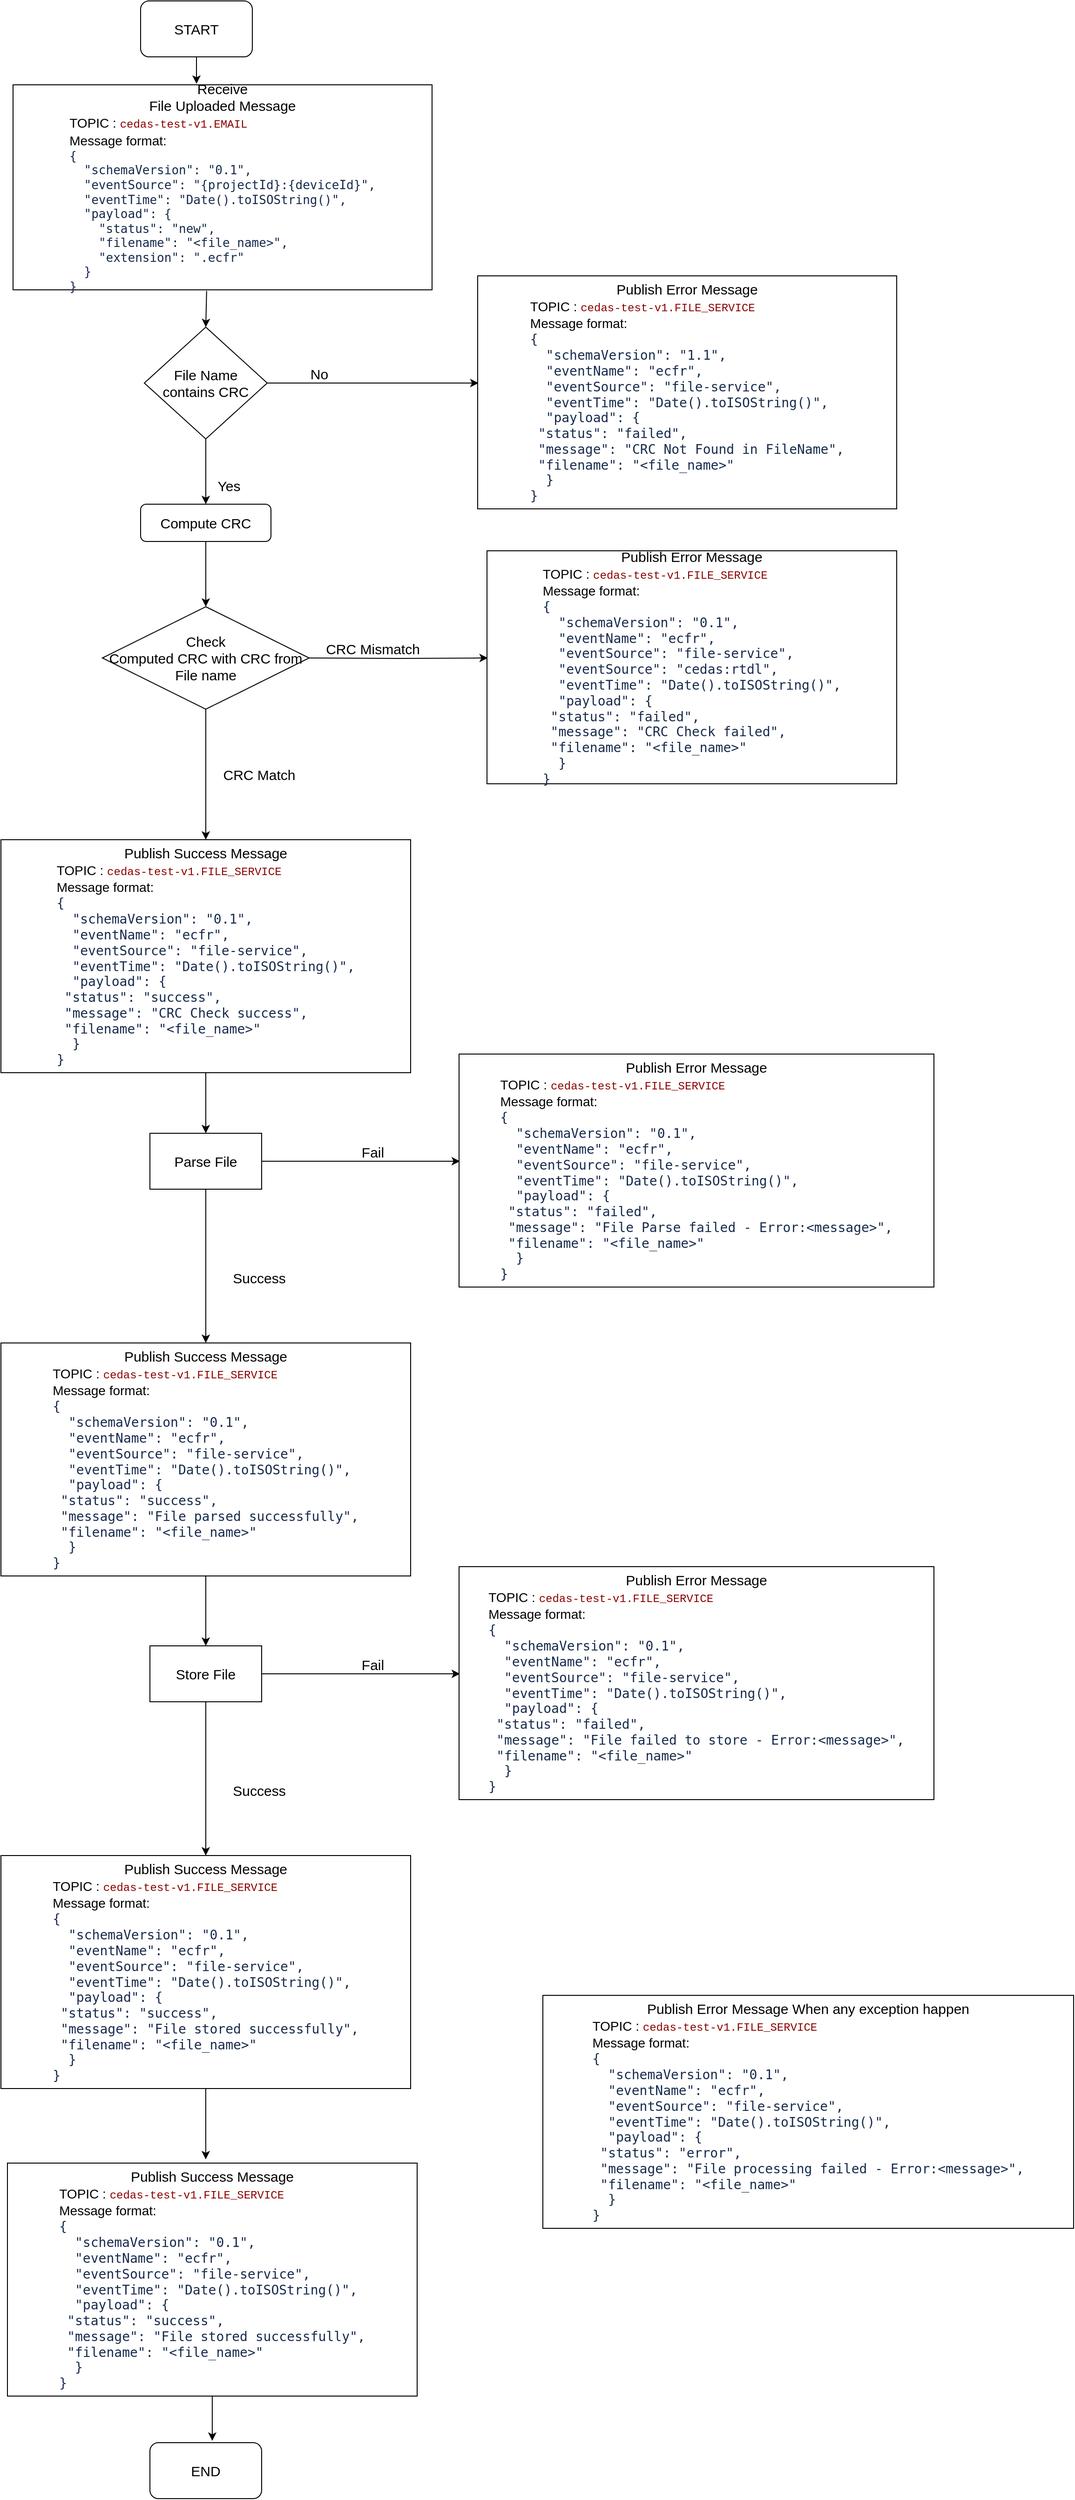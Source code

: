 <mxfile version="12.6.5" type="github">
  <diagram id="6WdQNFewNc1khkmcoBYZ" name="Page-1">
    <mxGraphModel dx="1006" dy="565" grid="1" gridSize="10" guides="1" tooltips="1" connect="1" arrows="1" fold="1" page="1" pageScale="1" pageWidth="850" pageHeight="1100" math="0" shadow="0">
      <root>
        <mxCell id="0"/>
        <mxCell id="1" parent="0"/>
        <mxCell id="ZElb9SdDPXtM1rfK_ozZ-1" value="&lt;font style=&quot;font-size: 15px&quot;&gt;Receive&lt;br&gt;File Uploaded Message&lt;br&gt;&lt;div style=&quot;text-align: left&quot;&gt;&lt;span style=&quot;font-size: 14px&quot;&gt;TOPIC :&amp;nbsp;&lt;/span&gt;&lt;span style=&quot;color: rgb(139 , 0 , 0) ; background-color: rgb(255 , 255 , 254) ; font-family: &amp;#34;menlo&amp;#34; , &amp;#34;monaco&amp;#34; , &amp;#34;courier new&amp;#34; , monospace ; font-size: 12px ; white-space: pre&quot;&gt;cedas-test-v1.EMAIL&lt;/span&gt;&lt;span style=&quot;font-size: 14px&quot;&gt;&lt;br&gt;&lt;/span&gt;&lt;span style=&quot;font-size: 14px&quot;&gt;Message format:&amp;nbsp;&lt;/span&gt;&lt;/div&gt;&lt;/font&gt;&lt;pre style=&quot;margin-top: 0px ; margin-bottom: 0px ; white-space: pre-wrap ; color: rgb(23 , 43 , 77) ; text-align: left ; font-size: 13px&quot;&gt;{&lt;br&gt;  &quot;schemaVersion&quot;: &quot;0.1&quot;,&lt;br&gt;  &quot;eventSource&quot;: &quot;{projectId}:{deviceId}&quot;,&lt;br&gt;  &quot;eventTime&quot;: &quot;Date().toISOString()&quot;,&lt;br&gt;  &quot;payload&quot;: {&lt;/pre&gt;&lt;pre style=&quot;margin-top: 0px ; margin-bottom: 0px ; white-space: pre-wrap ; color: rgb(23 , 43 , 77) ; text-align: left ; font-size: 13px&quot;&gt;    &quot;status&quot;: &quot;new&quot;,&lt;br&gt;    &quot;filename&quot;: &quot;&amp;lt;file_name&amp;gt;&quot;,&lt;/pre&gt;&lt;pre style=&quot;margin-top: 0px ; margin-bottom: 0px ; white-space: pre-wrap ; color: rgb(23 , 43 , 77) ; text-align: left ; font-size: 13px&quot;&gt;    &quot;extension&quot;: &quot;.ecfr&quot;&lt;br&gt;  }&lt;br&gt;}&lt;/pre&gt;" style="rounded=0;whiteSpace=wrap;html=1;" parent="1" vertex="1">
          <mxGeometry x="353" y="90" width="450" height="220" as="geometry"/>
        </mxCell>
        <mxCell id="ZElb9SdDPXtM1rfK_ozZ-9" value="" style="edgeStyle=orthogonalEdgeStyle;rounded=0;orthogonalLoop=1;jettySize=auto;html=1;" parent="1" source="ZElb9SdDPXtM1rfK_ozZ-5" target="ZElb9SdDPXtM1rfK_ozZ-8" edge="1">
          <mxGeometry relative="1" as="geometry"/>
        </mxCell>
        <mxCell id="ZElb9SdDPXtM1rfK_ozZ-12" style="edgeStyle=orthogonalEdgeStyle;rounded=0;orthogonalLoop=1;jettySize=auto;html=1;entryX=0.002;entryY=0.46;entryDx=0;entryDy=0;entryPerimeter=0;" parent="1" source="ZElb9SdDPXtM1rfK_ozZ-5" target="ZElb9SdDPXtM1rfK_ozZ-11" edge="1">
          <mxGeometry relative="1" as="geometry"/>
        </mxCell>
        <mxCell id="ZElb9SdDPXtM1rfK_ozZ-5" value="&lt;font style=&quot;font-size: 15px&quot;&gt;File Name &lt;br&gt;contains CRC&lt;/font&gt;" style="rhombus;whiteSpace=wrap;html=1;" parent="1" vertex="1">
          <mxGeometry x="494" y="350" width="132" height="120" as="geometry"/>
        </mxCell>
        <mxCell id="ZElb9SdDPXtM1rfK_ozZ-6" value="" style="endArrow=classic;html=1;exitX=0.462;exitY=1.005;exitDx=0;exitDy=0;exitPerimeter=0;entryX=0.5;entryY=0;entryDx=0;entryDy=0;" parent="1" source="ZElb9SdDPXtM1rfK_ozZ-1" target="ZElb9SdDPXtM1rfK_ozZ-5" edge="1">
          <mxGeometry width="50" height="50" relative="1" as="geometry">
            <mxPoint x="420" y="380" as="sourcePoint"/>
            <mxPoint x="558" y="340" as="targetPoint"/>
          </mxGeometry>
        </mxCell>
        <mxCell id="ZElb9SdDPXtM1rfK_ozZ-16" style="edgeStyle=orthogonalEdgeStyle;rounded=0;orthogonalLoop=1;jettySize=auto;html=1;entryX=0.5;entryY=0;entryDx=0;entryDy=0;" parent="1" source="ZElb9SdDPXtM1rfK_ozZ-8" target="ZElb9SdDPXtM1rfK_ozZ-14" edge="1">
          <mxGeometry relative="1" as="geometry"/>
        </mxCell>
        <mxCell id="ZElb9SdDPXtM1rfK_ozZ-8" value="&lt;font style=&quot;font-size: 15px&quot;&gt;Compute CRC&lt;br&gt;&lt;/font&gt;" style="rounded=1;whiteSpace=wrap;html=1;" parent="1" vertex="1">
          <mxGeometry x="490" y="540" width="140" height="40" as="geometry"/>
        </mxCell>
        <mxCell id="ZElb9SdDPXtM1rfK_ozZ-10" value="&lt;font style=&quot;font-size: 15px&quot;&gt;Yes&lt;/font&gt;" style="text;html=1;strokeColor=none;fillColor=none;align=center;verticalAlign=middle;whiteSpace=wrap;rounded=0;" parent="1" vertex="1">
          <mxGeometry x="565" y="510" width="40" height="20" as="geometry"/>
        </mxCell>
        <mxCell id="ZElb9SdDPXtM1rfK_ozZ-11" value="&lt;font style=&quot;font-size: 15px&quot;&gt;Publish Error Message&lt;br&gt;&lt;div style=&quot;text-align: left&quot;&gt;&lt;span style=&quot;font-size: 14px&quot;&gt;TOPIC :&amp;nbsp;&lt;/span&gt;&lt;span style=&quot;color: rgb(139 , 0 , 0) ; font-family: &amp;#34;menlo&amp;#34; , &amp;#34;monaco&amp;#34; , &amp;#34;courier new&amp;#34; , monospace ; font-size: 12px ; white-space: pre ; background-color: rgb(255 , 255 , 254)&quot;&gt;cedas-test-v1.FILE_SERVICE&lt;/span&gt;&lt;span style=&quot;font-size: 14px&quot;&gt;&lt;br&gt;Message format:&amp;nbsp;&lt;/span&gt;&lt;/div&gt;&lt;/font&gt;&lt;pre style=&quot;margin-top: 0px ; margin-bottom: 0px ; white-space: pre-wrap ; color: rgb(23 , 43 , 77) ; text-align: left ; font-size: 13px&quot;&gt;&lt;pre style=&quot;margin-top: 0px ; margin-bottom: 0px ; white-space: pre-wrap ; font-size: 14px&quot;&gt;{&lt;br&gt;  &quot;schemaVersion&quot;: &quot;1.1&quot;,&lt;/pre&gt;&lt;pre style=&quot;margin-top: 0px ; margin-bottom: 0px ; white-space: pre-wrap ; font-size: 14px&quot;&gt;  &quot;eventName&quot;: &quot;ecfr&quot;,&lt;br&gt;  &quot;eventSource&quot;: &quot;file-service&quot;,&lt;br&gt;  &quot;eventTime&quot;: &quot;Date().toISOString()&quot;,&lt;br&gt;  &quot;payload&quot;: {&lt;br&gt;	&quot;status&quot;: &quot;failed&quot;,&lt;/pre&gt;&lt;pre style=&quot;margin-top: 0px ; margin-bottom: 0px ; white-space: pre-wrap ; font-size: 14px&quot;&gt;	&quot;message&quot;: &quot;CRC Not Found in FileName&quot;,&lt;/pre&gt;&lt;pre style=&quot;margin-top: 0px ; margin-bottom: 0px ; white-space: pre-wrap ; font-size: 14px&quot;&gt;	&quot;filename&quot;: &quot;&amp;lt;file_name&amp;gt;&quot;&lt;br&gt;  }&lt;br&gt;}&lt;/pre&gt;&lt;/pre&gt;" style="rounded=0;whiteSpace=wrap;html=1;" parent="1" vertex="1">
          <mxGeometry x="852" y="295" width="450" height="250" as="geometry"/>
        </mxCell>
        <mxCell id="ZElb9SdDPXtM1rfK_ozZ-13" value="&lt;font style=&quot;font-size: 15px&quot;&gt;No&lt;/font&gt;" style="text;html=1;strokeColor=none;fillColor=none;align=center;verticalAlign=middle;whiteSpace=wrap;rounded=0;" parent="1" vertex="1">
          <mxGeometry x="662" y="390" width="40" height="20" as="geometry"/>
        </mxCell>
        <mxCell id="ZElb9SdDPXtM1rfK_ozZ-21" style="edgeStyle=orthogonalEdgeStyle;rounded=0;orthogonalLoop=1;jettySize=auto;html=1;" parent="1" source="ZElb9SdDPXtM1rfK_ozZ-14" target="ZElb9SdDPXtM1rfK_ozZ-20" edge="1">
          <mxGeometry relative="1" as="geometry"/>
        </mxCell>
        <mxCell id="ZElb9SdDPXtM1rfK_ozZ-14" value="&lt;span style=&quot;font-size: 15px&quot;&gt;Check &lt;br&gt;Computed CRC with CRC from File name&lt;/span&gt;" style="rhombus;whiteSpace=wrap;html=1;" parent="1" vertex="1">
          <mxGeometry x="449" y="650" width="222" height="110" as="geometry"/>
        </mxCell>
        <mxCell id="ZElb9SdDPXtM1rfK_ozZ-17" style="edgeStyle=orthogonalEdgeStyle;rounded=0;orthogonalLoop=1;jettySize=auto;html=1;entryX=0.002;entryY=0.46;entryDx=0;entryDy=0;entryPerimeter=0;" parent="1" target="ZElb9SdDPXtM1rfK_ozZ-18" edge="1">
          <mxGeometry relative="1" as="geometry">
            <mxPoint x="671" y="705" as="sourcePoint"/>
          </mxGeometry>
        </mxCell>
        <mxCell id="ZElb9SdDPXtM1rfK_ozZ-18" value="&lt;font style=&quot;font-size: 15px&quot;&gt;Publish Error Message&lt;br&gt;&lt;div style=&quot;text-align: left&quot;&gt;&lt;span style=&quot;font-size: 14px&quot;&gt;TOPIC :&amp;nbsp;&lt;/span&gt;&lt;span style=&quot;color: rgb(139 , 0 , 0) ; font-family: &amp;#34;menlo&amp;#34; , &amp;#34;monaco&amp;#34; , &amp;#34;courier new&amp;#34; , monospace ; font-size: 12px ; white-space: pre ; background-color: rgb(255 , 255 , 254)&quot;&gt;cedas-test-v1.FILE_SERVICE&lt;/span&gt;&lt;span style=&quot;font-size: 14px&quot;&gt;&lt;br&gt;Message format:&amp;nbsp;&lt;/span&gt;&lt;/div&gt;&lt;/font&gt;&lt;pre style=&quot;margin-top: 0px ; margin-bottom: 0px ; white-space: pre-wrap ; color: rgb(23 , 43 , 77) ; text-align: left ; font-size: 13px&quot;&gt;&lt;pre style=&quot;margin-top: 0px ; margin-bottom: 0px ; white-space: pre-wrap ; font-size: 14px&quot;&gt;{&lt;br&gt;  &quot;schemaVersion&quot;: &quot;0.1&quot;,&lt;/pre&gt;&lt;pre style=&quot;margin-top: 0px ; margin-bottom: 0px ; white-space: pre-wrap ; font-size: 14px&quot;&gt;&lt;pre style=&quot;margin-top: 0px ; margin-bottom: 0px ; white-space: pre-wrap&quot;&gt;  &quot;eventName&quot;: &quot;ecfr&quot;,&lt;br&gt;  &quot;eventSource&quot;: &quot;file-service&quot;,&lt;/pre&gt;  &quot;eventSource&quot;: &quot;cedas:rtdl&quot;,&lt;br&gt;  &quot;eventTime&quot;: &quot;Date().toISOString()&quot;,&lt;br&gt;  &quot;payload&quot;: {&lt;br&gt;	&quot;status&quot;: &quot;failed&quot;,&lt;/pre&gt;&lt;pre style=&quot;margin-top: 0px ; margin-bottom: 0px ; white-space: pre-wrap ; font-size: 14px&quot;&gt;	&quot;message&quot;: &quot;CRC Check failed&quot;,&lt;br&gt;&lt;/pre&gt;&lt;pre style=&quot;margin-top: 0px ; margin-bottom: 0px ; white-space: pre-wrap ; font-size: 14px&quot;&gt;	&quot;filename&quot;: &quot;&amp;lt;file_name&amp;gt;&quot;&lt;br&gt;  }&lt;br&gt;}&lt;/pre&gt;&lt;/pre&gt;" style="rounded=0;whiteSpace=wrap;html=1;" parent="1" vertex="1">
          <mxGeometry x="862" y="590" width="440" height="250" as="geometry"/>
        </mxCell>
        <mxCell id="ZElb9SdDPXtM1rfK_ozZ-19" value="&lt;font style=&quot;font-size: 15px&quot;&gt;CRC Mismatch&lt;/font&gt;" style="text;html=1;strokeColor=none;fillColor=none;align=center;verticalAlign=middle;whiteSpace=wrap;rounded=0;" parent="1" vertex="1">
          <mxGeometry x="682" y="685" width="115" height="20" as="geometry"/>
        </mxCell>
        <mxCell id="ZElb9SdDPXtM1rfK_ozZ-32" style="edgeStyle=orthogonalEdgeStyle;rounded=0;orthogonalLoop=1;jettySize=auto;html=1;entryX=0.5;entryY=0;entryDx=0;entryDy=0;" parent="1" source="ZElb9SdDPXtM1rfK_ozZ-20" target="ZElb9SdDPXtM1rfK_ozZ-31" edge="1">
          <mxGeometry relative="1" as="geometry"/>
        </mxCell>
        <mxCell id="ZElb9SdDPXtM1rfK_ozZ-20" value="&lt;font style=&quot;font-size: 15px&quot;&gt;Publish Success Message&lt;br&gt;&lt;div style=&quot;text-align: left&quot;&gt;&lt;span style=&quot;font-size: 14px&quot;&gt;TOPIC :&amp;nbsp;&lt;/span&gt;&lt;span style=&quot;color: rgb(139 , 0 , 0) ; font-family: &amp;#34;menlo&amp;#34; , &amp;#34;monaco&amp;#34; , &amp;#34;courier new&amp;#34; , monospace ; font-size: 12px ; white-space: pre ; background-color: rgb(255 , 255 , 254)&quot;&gt;cedas-test-v1.FILE_SERVICE&lt;/span&gt;&lt;span style=&quot;font-size: 14px&quot;&gt;&lt;br&gt;Message format:&amp;nbsp;&lt;/span&gt;&lt;/div&gt;&lt;/font&gt;&lt;pre style=&quot;margin-top: 0px ; margin-bottom: 0px ; white-space: pre-wrap ; color: rgb(23 , 43 , 77) ; text-align: left ; font-size: 13px&quot;&gt;&lt;pre style=&quot;margin-top: 0px ; margin-bottom: 0px ; white-space: pre-wrap ; font-size: 14px&quot;&gt;{&lt;br&gt;  &quot;schemaVersion&quot;: &quot;0.1&quot;,&lt;br&gt;  &quot;eventName&quot;: &quot;ecfr&quot;,&lt;pre style=&quot;margin-top: 0px ; margin-bottom: 0px ; white-space: pre-wrap&quot;&gt;  &quot;eventSource&quot;: &quot;file-service&quot;,&lt;/pre&gt;  &quot;eventTime&quot;: &quot;Date().toISOString()&quot;,&lt;br&gt;  &quot;payload&quot;: {&lt;br&gt;	&quot;status&quot;: &quot;success&quot;,&lt;/pre&gt;&lt;pre style=&quot;margin-top: 0px ; margin-bottom: 0px ; white-space: pre-wrap ; font-size: 14px&quot;&gt;	&quot;message&quot;: &quot;CRC Check success&quot;,&lt;br&gt;&lt;/pre&gt;&lt;pre style=&quot;margin-top: 0px ; margin-bottom: 0px ; white-space: pre-wrap ; font-size: 14px&quot;&gt;	&quot;filename&quot;: &quot;&amp;lt;file_name&amp;gt;&quot;&lt;br&gt;  }&lt;br&gt;}&lt;/pre&gt;&lt;/pre&gt;" style="rounded=0;whiteSpace=wrap;html=1;" parent="1" vertex="1">
          <mxGeometry x="340" y="900" width="440" height="250" as="geometry"/>
        </mxCell>
        <mxCell id="ZElb9SdDPXtM1rfK_ozZ-22" value="&lt;font style=&quot;font-size: 15px&quot;&gt;CRC Match&lt;/font&gt;" style="text;html=1;strokeColor=none;fillColor=none;align=center;verticalAlign=middle;whiteSpace=wrap;rounded=0;" parent="1" vertex="1">
          <mxGeometry x="560" y="820" width="115" height="20" as="geometry"/>
        </mxCell>
        <mxCell id="ZElb9SdDPXtM1rfK_ozZ-23" style="edgeStyle=orthogonalEdgeStyle;rounded=0;orthogonalLoop=1;jettySize=auto;html=1;exitX=0.5;exitY=1;exitDx=0;exitDy=0;" parent="1" source="ZElb9SdDPXtM1rfK_ozZ-31" target="ZElb9SdDPXtM1rfK_ozZ-28" edge="1">
          <mxGeometry relative="1" as="geometry">
            <mxPoint x="560" y="1300" as="sourcePoint"/>
          </mxGeometry>
        </mxCell>
        <mxCell id="ZElb9SdDPXtM1rfK_ozZ-25" style="edgeStyle=orthogonalEdgeStyle;rounded=0;orthogonalLoop=1;jettySize=auto;html=1;entryX=0.002;entryY=0.46;entryDx=0;entryDy=0;entryPerimeter=0;exitX=1;exitY=0.5;exitDx=0;exitDy=0;" parent="1" source="ZElb9SdDPXtM1rfK_ozZ-31" target="ZElb9SdDPXtM1rfK_ozZ-26" edge="1">
          <mxGeometry relative="1" as="geometry">
            <mxPoint x="671" y="1245" as="sourcePoint"/>
          </mxGeometry>
        </mxCell>
        <mxCell id="ZElb9SdDPXtM1rfK_ozZ-26" value="&lt;font style=&quot;font-size: 15px&quot;&gt;Publish Error Message&lt;br&gt;&lt;div style=&quot;text-align: left&quot;&gt;&lt;span style=&quot;font-size: 14px&quot;&gt;TOPIC :&amp;nbsp;&lt;/span&gt;&lt;span style=&quot;color: rgb(139 , 0 , 0) ; font-family: &amp;#34;menlo&amp;#34; , &amp;#34;monaco&amp;#34; , &amp;#34;courier new&amp;#34; , monospace ; font-size: 12px ; white-space: pre ; background-color: rgb(255 , 255 , 254)&quot;&gt;cedas-test-v1.FILE_SERVICE&lt;/span&gt;&lt;span style=&quot;font-size: 14px&quot;&gt;&lt;br&gt;Message format:&amp;nbsp;&lt;/span&gt;&lt;/div&gt;&lt;/font&gt;&lt;pre style=&quot;margin-top: 0px ; margin-bottom: 0px ; white-space: pre-wrap ; color: rgb(23 , 43 , 77) ; text-align: left ; font-size: 13px&quot;&gt;&lt;pre style=&quot;margin-top: 0px ; margin-bottom: 0px ; white-space: pre-wrap ; font-size: 14px&quot;&gt;{&lt;br&gt;  &quot;schemaVersion&quot;: &quot;0.1&quot;,&lt;br&gt;  &quot;eventName&quot;: &quot;ecfr&quot;,&lt;pre style=&quot;margin-top: 0px ; margin-bottom: 0px ; white-space: pre-wrap&quot;&gt;&lt;pre style=&quot;margin-top: 0px ; margin-bottom: 0px ; white-space: pre-wrap&quot;&gt;  &quot;eventSource&quot;: &quot;file-service&quot;,&lt;/pre&gt;&lt;/pre&gt;  &quot;eventTime&quot;: &quot;Date().toISOString()&quot;,&lt;br&gt;  &quot;payload&quot;: {&lt;br&gt;	&quot;status&quot;: &quot;failed&quot;,&lt;/pre&gt;&lt;pre style=&quot;margin-top: 0px ; margin-bottom: 0px ; white-space: pre-wrap ; font-size: 14px&quot;&gt;	&quot;message&quot;: &quot;File Parse failed - Error:&amp;lt;message&amp;gt;&quot;,&lt;br&gt;&lt;/pre&gt;&lt;pre style=&quot;margin-top: 0px ; margin-bottom: 0px ; white-space: pre-wrap ; font-size: 14px&quot;&gt;	&quot;filename&quot;: &quot;&amp;lt;file_name&amp;gt;&quot;&lt;br&gt;  }&lt;br&gt;}&lt;/pre&gt;&lt;/pre&gt;" style="rounded=0;whiteSpace=wrap;html=1;" parent="1" vertex="1">
          <mxGeometry x="832" y="1130" width="510" height="250" as="geometry"/>
        </mxCell>
        <mxCell id="ZElb9SdDPXtM1rfK_ozZ-27" value="&lt;span style=&quot;font-size: 15px&quot;&gt;Fail&lt;/span&gt;" style="text;html=1;strokeColor=none;fillColor=none;align=center;verticalAlign=middle;whiteSpace=wrap;rounded=0;" parent="1" vertex="1">
          <mxGeometry x="682" y="1225" width="115" height="20" as="geometry"/>
        </mxCell>
        <mxCell id="ZElb9SdDPXtM1rfK_ozZ-40" style="edgeStyle=orthogonalEdgeStyle;rounded=0;orthogonalLoop=1;jettySize=auto;html=1;entryX=0.5;entryY=0;entryDx=0;entryDy=0;" parent="1" source="ZElb9SdDPXtM1rfK_ozZ-28" target="ZElb9SdDPXtM1rfK_ozZ-39" edge="1">
          <mxGeometry relative="1" as="geometry"/>
        </mxCell>
        <mxCell id="ZElb9SdDPXtM1rfK_ozZ-28" value="&lt;font style=&quot;font-size: 15px&quot;&gt;Publish Success Message&lt;br&gt;&lt;div style=&quot;text-align: left&quot;&gt;&lt;span style=&quot;font-size: 14px&quot;&gt;TOPIC :&amp;nbsp;&lt;/span&gt;&lt;span style=&quot;color: rgb(139 , 0 , 0) ; font-family: &amp;#34;menlo&amp;#34; , &amp;#34;monaco&amp;#34; , &amp;#34;courier new&amp;#34; , monospace ; font-size: 12px ; white-space: pre ; background-color: rgb(255 , 255 , 254)&quot;&gt;cedas-test-v1.FILE_SERVICE&lt;/span&gt;&lt;span style=&quot;font-size: 14px&quot;&gt;&lt;br&gt;Message format:&amp;nbsp;&lt;/span&gt;&lt;/div&gt;&lt;/font&gt;&lt;pre style=&quot;margin-top: 0px ; margin-bottom: 0px ; white-space: pre-wrap ; color: rgb(23 , 43 , 77) ; text-align: left ; font-size: 13px&quot;&gt;&lt;pre style=&quot;margin-top: 0px ; margin-bottom: 0px ; white-space: pre-wrap ; font-size: 14px&quot;&gt;{&lt;br&gt;  &quot;schemaVersion&quot;: &quot;0.1&quot;,&lt;br&gt;  &quot;eventName&quot;: &quot;ecfr&quot;,&lt;pre style=&quot;margin-top: 0px ; margin-bottom: 0px ; white-space: pre-wrap&quot;&gt;&lt;pre style=&quot;margin-top: 0px ; margin-bottom: 0px ; white-space: pre-wrap&quot;&gt;  &quot;eventSource&quot;: &quot;file-service&quot;,&lt;/pre&gt;&lt;/pre&gt;  &quot;eventTime&quot;: &quot;Date().toISOString()&quot;,&lt;br&gt;  &quot;payload&quot;: {&lt;br&gt;	&quot;status&quot;: &quot;success&quot;,&lt;/pre&gt;&lt;pre style=&quot;margin-top: 0px ; margin-bottom: 0px ; white-space: pre-wrap ; font-size: 14px&quot;&gt;	&quot;message&quot;: &quot;File parsed successfully&quot;,&lt;br&gt;&lt;/pre&gt;&lt;pre style=&quot;margin-top: 0px ; margin-bottom: 0px ; white-space: pre-wrap ; font-size: 14px&quot;&gt;	&quot;filename&quot;: &quot;&amp;lt;file_name&amp;gt;&quot;&lt;br&gt;  }&lt;br&gt;}&lt;/pre&gt;&lt;/pre&gt;" style="rounded=0;whiteSpace=wrap;html=1;" parent="1" vertex="1">
          <mxGeometry x="340" y="1440" width="440" height="250" as="geometry"/>
        </mxCell>
        <mxCell id="ZElb9SdDPXtM1rfK_ozZ-29" value="&lt;font style=&quot;font-size: 15px&quot;&gt;Success&lt;/font&gt;" style="text;html=1;strokeColor=none;fillColor=none;align=center;verticalAlign=middle;whiteSpace=wrap;rounded=0;" parent="1" vertex="1">
          <mxGeometry x="560" y="1360" width="115" height="20" as="geometry"/>
        </mxCell>
        <mxCell id="ZElb9SdDPXtM1rfK_ozZ-31" value="&lt;font style=&quot;font-size: 15px&quot;&gt;Parse File&lt;/font&gt;" style="rounded=0;whiteSpace=wrap;html=1;" parent="1" vertex="1">
          <mxGeometry x="500" y="1215" width="120" height="60" as="geometry"/>
        </mxCell>
        <mxCell id="ZElb9SdDPXtM1rfK_ozZ-33" style="edgeStyle=orthogonalEdgeStyle;rounded=0;orthogonalLoop=1;jettySize=auto;html=1;exitX=0.5;exitY=1;exitDx=0;exitDy=0;" parent="1" source="ZElb9SdDPXtM1rfK_ozZ-39" target="ZElb9SdDPXtM1rfK_ozZ-37" edge="1">
          <mxGeometry relative="1" as="geometry">
            <mxPoint x="560" y="1850" as="sourcePoint"/>
          </mxGeometry>
        </mxCell>
        <mxCell id="ZElb9SdDPXtM1rfK_ozZ-34" style="edgeStyle=orthogonalEdgeStyle;rounded=0;orthogonalLoop=1;jettySize=auto;html=1;entryX=0.002;entryY=0.46;entryDx=0;entryDy=0;entryPerimeter=0;exitX=1;exitY=0.5;exitDx=0;exitDy=0;" parent="1" source="ZElb9SdDPXtM1rfK_ozZ-39" target="ZElb9SdDPXtM1rfK_ozZ-35" edge="1">
          <mxGeometry relative="1" as="geometry">
            <mxPoint x="671" y="1795" as="sourcePoint"/>
          </mxGeometry>
        </mxCell>
        <mxCell id="ZElb9SdDPXtM1rfK_ozZ-35" value="&lt;font style=&quot;font-size: 15px&quot;&gt;Publish Error Message&lt;br&gt;&lt;div style=&quot;text-align: left&quot;&gt;&lt;span style=&quot;font-size: 14px&quot;&gt;TOPIC :&amp;nbsp;&lt;/span&gt;&lt;span style=&quot;color: rgb(139 , 0 , 0) ; font-family: &amp;#34;menlo&amp;#34; , &amp;#34;monaco&amp;#34; , &amp;#34;courier new&amp;#34; , monospace ; font-size: 12px ; white-space: pre ; background-color: rgb(255 , 255 , 254)&quot;&gt;cedas-test-v1.FILE_SERVICE&lt;/span&gt;&lt;span style=&quot;font-size: 14px&quot;&gt;&lt;br&gt;Message format:&amp;nbsp;&lt;/span&gt;&lt;/div&gt;&lt;/font&gt;&lt;pre style=&quot;margin-top: 0px ; margin-bottom: 0px ; white-space: pre-wrap ; color: rgb(23 , 43 , 77) ; text-align: left ; font-size: 13px&quot;&gt;&lt;pre style=&quot;margin-top: 0px ; margin-bottom: 0px ; white-space: pre-wrap ; font-size: 14px&quot;&gt;{&lt;br&gt;  &quot;schemaVersion&quot;: &quot;0.1&quot;,&lt;br&gt;  &quot;eventName&quot;: &quot;ecfr&quot;,&lt;pre style=&quot;margin-top: 0px ; margin-bottom: 0px ; white-space: pre-wrap&quot;&gt;&lt;pre style=&quot;margin-top: 0px ; margin-bottom: 0px ; white-space: pre-wrap&quot;&gt;  &quot;eventSource&quot;: &quot;file-service&quot;,&lt;/pre&gt;&lt;/pre&gt;  &quot;eventTime&quot;: &quot;Date().toISOString()&quot;,&lt;br&gt;  &quot;payload&quot;: {&lt;br&gt;	&quot;status&quot;: &quot;failed&quot;,&lt;/pre&gt;&lt;pre style=&quot;margin-top: 0px ; margin-bottom: 0px ; white-space: pre-wrap ; font-size: 14px&quot;&gt;	&quot;message&quot;: &quot;File failed to store - Error:&amp;lt;message&amp;gt;&quot;,&lt;br&gt;&lt;/pre&gt;&lt;pre style=&quot;margin-top: 0px ; margin-bottom: 0px ; white-space: pre-wrap ; font-size: 14px&quot;&gt;	&quot;filename&quot;: &quot;&amp;lt;file_name&amp;gt;&quot;&lt;br&gt;  }&lt;br&gt;}&lt;/pre&gt;&lt;/pre&gt;" style="rounded=0;whiteSpace=wrap;html=1;" parent="1" vertex="1">
          <mxGeometry x="832" y="1680" width="510" height="250" as="geometry"/>
        </mxCell>
        <mxCell id="ZElb9SdDPXtM1rfK_ozZ-36" value="&lt;span style=&quot;font-size: 15px&quot;&gt;Fail&lt;/span&gt;" style="text;html=1;strokeColor=none;fillColor=none;align=center;verticalAlign=middle;whiteSpace=wrap;rounded=0;" parent="1" vertex="1">
          <mxGeometry x="682" y="1775" width="115" height="20" as="geometry"/>
        </mxCell>
        <mxCell id="ZElb9SdDPXtM1rfK_ozZ-42" style="edgeStyle=orthogonalEdgeStyle;rounded=0;orthogonalLoop=1;jettySize=auto;html=1;entryX=0.484;entryY=-0.016;entryDx=0;entryDy=0;entryPerimeter=0;" parent="1" source="ZElb9SdDPXtM1rfK_ozZ-37" target="ZElb9SdDPXtM1rfK_ozZ-41" edge="1">
          <mxGeometry relative="1" as="geometry"/>
        </mxCell>
        <mxCell id="ZElb9SdDPXtM1rfK_ozZ-37" value="&lt;font style=&quot;font-size: 15px&quot;&gt;Publish Success Message&lt;br&gt;&lt;div style=&quot;text-align: left&quot;&gt;&lt;span style=&quot;font-size: 14px&quot;&gt;TOPIC :&amp;nbsp;&lt;/span&gt;&lt;span style=&quot;color: rgb(139 , 0 , 0) ; font-family: &amp;#34;menlo&amp;#34; , &amp;#34;monaco&amp;#34; , &amp;#34;courier new&amp;#34; , monospace ; font-size: 12px ; white-space: pre ; background-color: rgb(255 , 255 , 254)&quot;&gt;cedas-test-v1.FILE_SERVICE&lt;/span&gt;&lt;span style=&quot;font-size: 14px&quot;&gt;&lt;br&gt;Message format:&amp;nbsp;&lt;/span&gt;&lt;/div&gt;&lt;/font&gt;&lt;pre style=&quot;margin-top: 0px ; margin-bottom: 0px ; white-space: pre-wrap ; color: rgb(23 , 43 , 77) ; text-align: left ; font-size: 13px&quot;&gt;&lt;pre style=&quot;margin-top: 0px ; margin-bottom: 0px ; white-space: pre-wrap ; font-size: 14px&quot;&gt;{&lt;br&gt;  &quot;schemaVersion&quot;: &quot;0.1&quot;,&lt;br&gt;  &quot;eventName&quot;: &quot;ecfr&quot;,&lt;pre style=&quot;margin-top: 0px ; margin-bottom: 0px ; white-space: pre-wrap&quot;&gt;&lt;pre style=&quot;margin-top: 0px ; margin-bottom: 0px ; white-space: pre-wrap&quot;&gt;  &quot;eventSource&quot;: &quot;file-service&quot;,&lt;/pre&gt;&lt;/pre&gt;  &quot;eventTime&quot;: &quot;Date().toISOString()&quot;,&lt;br&gt;  &quot;payload&quot;: {&lt;br&gt;	&quot;status&quot;: &quot;success&quot;,&lt;/pre&gt;&lt;pre style=&quot;margin-top: 0px ; margin-bottom: 0px ; white-space: pre-wrap ; font-size: 14px&quot;&gt;	&quot;message&quot;: &quot;File stored successfully&quot;,&lt;br&gt;&lt;/pre&gt;&lt;pre style=&quot;margin-top: 0px ; margin-bottom: 0px ; white-space: pre-wrap ; font-size: 14px&quot;&gt;	&quot;filename&quot;: &quot;&amp;lt;file_name&amp;gt;&quot;&lt;br&gt;  }&lt;br&gt;}&lt;/pre&gt;&lt;/pre&gt;" style="rounded=0;whiteSpace=wrap;html=1;" parent="1" vertex="1">
          <mxGeometry x="340" y="1990" width="440" height="250" as="geometry"/>
        </mxCell>
        <mxCell id="ZElb9SdDPXtM1rfK_ozZ-38" value="&lt;font style=&quot;font-size: 15px&quot;&gt;Success&lt;/font&gt;" style="text;html=1;strokeColor=none;fillColor=none;align=center;verticalAlign=middle;whiteSpace=wrap;rounded=0;" parent="1" vertex="1">
          <mxGeometry x="560" y="1910" width="115" height="20" as="geometry"/>
        </mxCell>
        <mxCell id="ZElb9SdDPXtM1rfK_ozZ-39" value="&lt;font style=&quot;font-size: 15px&quot;&gt;Store File&lt;/font&gt;" style="rounded=0;whiteSpace=wrap;html=1;" parent="1" vertex="1">
          <mxGeometry x="500" y="1765" width="120" height="60" as="geometry"/>
        </mxCell>
        <mxCell id="ZElb9SdDPXtM1rfK_ozZ-48" style="edgeStyle=orthogonalEdgeStyle;rounded=0;orthogonalLoop=1;jettySize=auto;html=1;entryX=0.558;entryY=-0.033;entryDx=0;entryDy=0;entryPerimeter=0;" parent="1" source="ZElb9SdDPXtM1rfK_ozZ-41" target="ZElb9SdDPXtM1rfK_ozZ-45" edge="1">
          <mxGeometry relative="1" as="geometry"/>
        </mxCell>
        <mxCell id="ZElb9SdDPXtM1rfK_ozZ-41" value="&lt;font style=&quot;font-size: 15px&quot;&gt;Publish Success Message&lt;br&gt;&lt;div style=&quot;text-align: left&quot;&gt;&lt;span style=&quot;font-size: 14px&quot;&gt;TOPIC :&amp;nbsp;&lt;/span&gt;&lt;span style=&quot;color: rgb(139 , 0 , 0) ; font-family: &amp;#34;menlo&amp;#34; , &amp;#34;monaco&amp;#34; , &amp;#34;courier new&amp;#34; , monospace ; font-size: 12px ; white-space: pre ; background-color: rgb(255 , 255 , 254)&quot;&gt;cedas-test-v1.FILE_SERVICE&lt;/span&gt;&lt;span style=&quot;font-size: 14px&quot;&gt;&lt;br&gt;Message format:&amp;nbsp;&lt;/span&gt;&lt;/div&gt;&lt;/font&gt;&lt;pre style=&quot;margin-top: 0px ; margin-bottom: 0px ; white-space: pre-wrap ; color: rgb(23 , 43 , 77) ; text-align: left ; font-size: 13px&quot;&gt;&lt;pre style=&quot;margin-top: 0px ; margin-bottom: 0px ; white-space: pre-wrap ; font-size: 14px&quot;&gt;{&lt;br&gt;  &quot;schemaVersion&quot;: &quot;0.1&quot;,&lt;br&gt;  &quot;eventName&quot;: &quot;ecfr&quot;,&lt;pre style=&quot;margin-top: 0px ; margin-bottom: 0px ; white-space: pre-wrap&quot;&gt;&lt;pre style=&quot;margin-top: 0px ; margin-bottom: 0px ; white-space: pre-wrap&quot;&gt;  &quot;eventSource&quot;: &quot;file-service&quot;,&lt;/pre&gt;&lt;/pre&gt;  &quot;eventTime&quot;: &quot;Date().toISOString()&quot;,&lt;br&gt;  &quot;payload&quot;: {&lt;br&gt;	&quot;status&quot;: &quot;success&quot;,&lt;/pre&gt;&lt;pre style=&quot;margin-top: 0px ; margin-bottom: 0px ; white-space: pre-wrap ; font-size: 14px&quot;&gt;	&quot;message&quot;: &quot;File stored successfully&quot;,&lt;br&gt;&lt;/pre&gt;&lt;pre style=&quot;margin-top: 0px ; margin-bottom: 0px ; white-space: pre-wrap ; font-size: 14px&quot;&gt;	&quot;filename&quot;: &quot;&amp;lt;file_name&amp;gt;&quot;&lt;br&gt;  }&lt;br&gt;}&lt;/pre&gt;&lt;/pre&gt;" style="rounded=0;whiteSpace=wrap;html=1;" parent="1" vertex="1">
          <mxGeometry x="347" y="2320" width="440" height="250" as="geometry"/>
        </mxCell>
        <mxCell id="ZElb9SdDPXtM1rfK_ozZ-44" style="edgeStyle=orthogonalEdgeStyle;rounded=0;orthogonalLoop=1;jettySize=auto;html=1;entryX=0.438;entryY=-0.005;entryDx=0;entryDy=0;entryPerimeter=0;" parent="1" source="ZElb9SdDPXtM1rfK_ozZ-43" target="ZElb9SdDPXtM1rfK_ozZ-1" edge="1">
          <mxGeometry relative="1" as="geometry"/>
        </mxCell>
        <mxCell id="ZElb9SdDPXtM1rfK_ozZ-43" value="&lt;font style=&quot;font-size: 15px&quot;&gt;START&lt;/font&gt;" style="rounded=1;whiteSpace=wrap;html=1;" parent="1" vertex="1">
          <mxGeometry x="490" width="120" height="60" as="geometry"/>
        </mxCell>
        <mxCell id="ZElb9SdDPXtM1rfK_ozZ-45" value="&lt;font style=&quot;font-size: 15px&quot;&gt;END&lt;/font&gt;" style="rounded=1;whiteSpace=wrap;html=1;" parent="1" vertex="1">
          <mxGeometry x="500" y="2620" width="120" height="60" as="geometry"/>
        </mxCell>
        <mxCell id="ZElb9SdDPXtM1rfK_ozZ-49" value="&lt;font style=&quot;font-size: 15px&quot;&gt;Publish Error Message When any exception happen&lt;br&gt;&lt;div style=&quot;text-align: left&quot;&gt;&lt;span style=&quot;font-size: 14px&quot;&gt;TOPIC :&amp;nbsp;&lt;/span&gt;&lt;span style=&quot;color: rgb(139 , 0 , 0) ; font-family: &amp;#34;menlo&amp;#34; , &amp;#34;monaco&amp;#34; , &amp;#34;courier new&amp;#34; , monospace ; font-size: 12px ; white-space: pre ; background-color: rgb(255 , 255 , 254)&quot;&gt;cedas-test-v1.FILE_SERVICE&lt;/span&gt;&lt;span style=&quot;font-size: 14px&quot;&gt;&lt;br&gt;Message format:&amp;nbsp;&lt;/span&gt;&lt;/div&gt;&lt;/font&gt;&lt;pre style=&quot;margin-top: 0px ; margin-bottom: 0px ; white-space: pre-wrap ; color: rgb(23 , 43 , 77) ; text-align: left ; font-size: 13px&quot;&gt;&lt;pre style=&quot;margin-top: 0px ; margin-bottom: 0px ; white-space: pre-wrap ; font-size: 14px&quot;&gt;{&lt;br&gt;  &quot;schemaVersion&quot;: &quot;0.1&quot;,&lt;br&gt;  &quot;eventName&quot;: &quot;ecfr&quot;,&lt;pre style=&quot;margin-top: 0px ; margin-bottom: 0px ; white-space: pre-wrap&quot;&gt;&lt;pre style=&quot;margin-top: 0px ; margin-bottom: 0px ; white-space: pre-wrap&quot;&gt;  &quot;eventSource&quot;: &quot;file-service&quot;,&lt;/pre&gt;&lt;/pre&gt;  &quot;eventTime&quot;: &quot;Date().toISOString()&quot;,&lt;br&gt;  &quot;payload&quot;: {&lt;br&gt;	&quot;status&quot;: &quot;error&quot;,&lt;/pre&gt;&lt;pre style=&quot;margin-top: 0px ; margin-bottom: 0px ; white-space: pre-wrap ; font-size: 14px&quot;&gt;	&quot;message&quot;: &quot;File processing failed - Error:&amp;lt;message&amp;gt;&quot;,&lt;br&gt;&lt;/pre&gt;&lt;pre style=&quot;margin-top: 0px ; margin-bottom: 0px ; white-space: pre-wrap ; font-size: 14px&quot;&gt;	&quot;filename&quot;: &quot;&amp;lt;file_name&amp;gt;&quot;&lt;br&gt;  }&lt;br&gt;}&lt;/pre&gt;&lt;/pre&gt;" style="rounded=0;whiteSpace=wrap;html=1;" parent="1" vertex="1">
          <mxGeometry x="922" y="2140" width="570" height="250" as="geometry"/>
        </mxCell>
      </root>
    </mxGraphModel>
  </diagram>
</mxfile>
